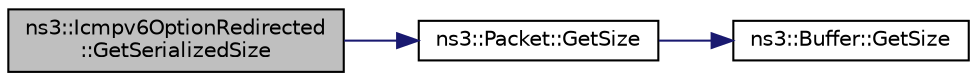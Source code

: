 digraph "ns3::Icmpv6OptionRedirected::GetSerializedSize"
{
 // LATEX_PDF_SIZE
  edge [fontname="Helvetica",fontsize="10",labelfontname="Helvetica",labelfontsize="10"];
  node [fontname="Helvetica",fontsize="10",shape=record];
  rankdir="LR";
  Node1 [label="ns3::Icmpv6OptionRedirected\l::GetSerializedSize",height=0.2,width=0.4,color="black", fillcolor="grey75", style="filled", fontcolor="black",tooltip="Get the serialized size."];
  Node1 -> Node2 [color="midnightblue",fontsize="10",style="solid",fontname="Helvetica"];
  Node2 [label="ns3::Packet::GetSize",height=0.2,width=0.4,color="black", fillcolor="white", style="filled",URL="$classns3_1_1_packet.html#afff7cb1ff518ee6dc0d424e10a5ad6ec",tooltip="Returns the the size in bytes of the packet (including the zero-filled initial payload)."];
  Node2 -> Node3 [color="midnightblue",fontsize="10",style="solid",fontname="Helvetica"];
  Node3 [label="ns3::Buffer::GetSize",height=0.2,width=0.4,color="black", fillcolor="white", style="filled",URL="$classns3_1_1_buffer.html#a60c9172d2b102f8856c81b2126c8b209",tooltip=" "];
}
